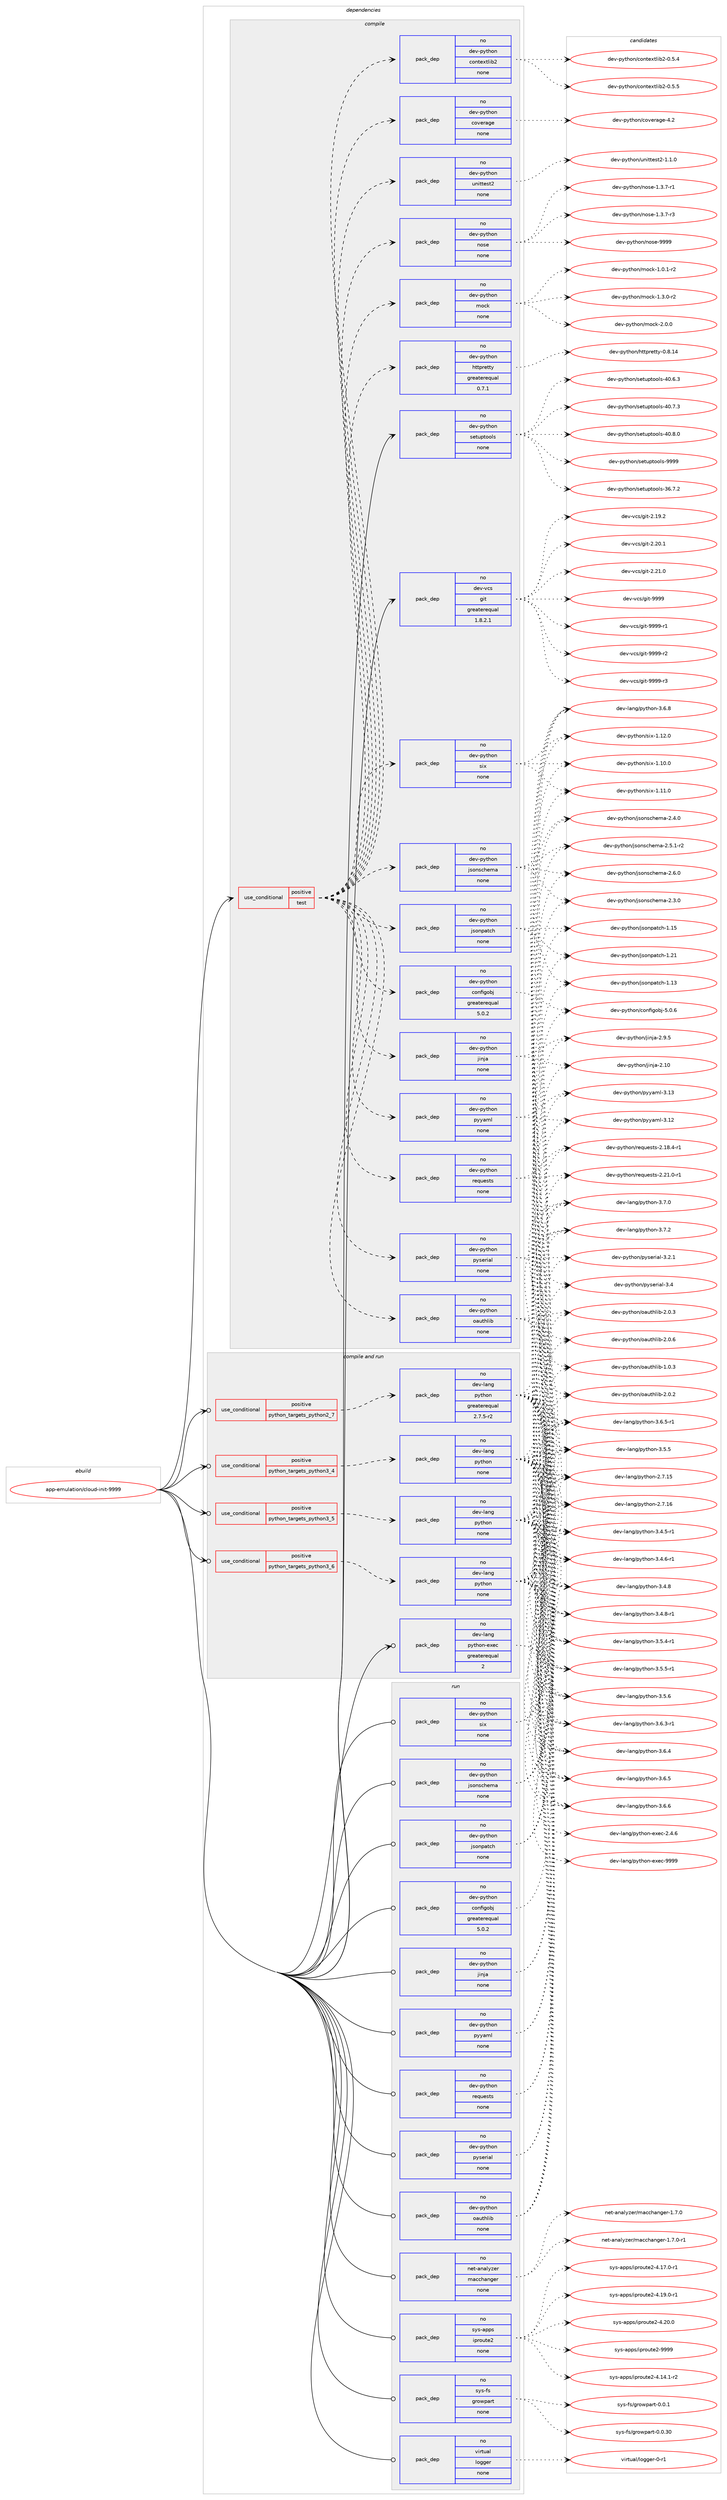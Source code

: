 digraph prolog {

# *************
# Graph options
# *************

newrank=true;
concentrate=true;
compound=true;
graph [rankdir=LR,fontname=Helvetica,fontsize=10,ranksep=1.5];#, ranksep=2.5, nodesep=0.2];
edge  [arrowhead=vee];
node  [fontname=Helvetica,fontsize=10];

# **********
# The ebuild
# **********

subgraph cluster_leftcol {
color=gray;
rank=same;
label=<<i>ebuild</i>>;
id [label="app-emulation/cloud-init-9999", color=red, width=4, href="../app-emulation/cloud-init-9999.svg"];
}

# ****************
# The dependencies
# ****************

subgraph cluster_midcol {
color=gray;
label=<<i>dependencies</i>>;
subgraph cluster_compile {
fillcolor="#eeeeee";
style=filled;
label=<<i>compile</i>>;
subgraph cond349435 {
dependency1283364 [label=<<TABLE BORDER="0" CELLBORDER="1" CELLSPACING="0" CELLPADDING="4"><TR><TD ROWSPAN="3" CELLPADDING="10">use_conditional</TD></TR><TR><TD>positive</TD></TR><TR><TD>test</TD></TR></TABLE>>, shape=none, color=red];
subgraph pack913966 {
dependency1283365 [label=<<TABLE BORDER="0" CELLBORDER="1" CELLSPACING="0" CELLPADDING="4" WIDTH="220"><TR><TD ROWSPAN="6" CELLPADDING="30">pack_dep</TD></TR><TR><TD WIDTH="110">no</TD></TR><TR><TD>dev-python</TD></TR><TR><TD>jinja</TD></TR><TR><TD>none</TD></TR><TR><TD></TD></TR></TABLE>>, shape=none, color=blue];
}
dependency1283364:e -> dependency1283365:w [weight=20,style="dashed",arrowhead="vee"];
subgraph pack913967 {
dependency1283366 [label=<<TABLE BORDER="0" CELLBORDER="1" CELLSPACING="0" CELLPADDING="4" WIDTH="220"><TR><TD ROWSPAN="6" CELLPADDING="30">pack_dep</TD></TR><TR><TD WIDTH="110">no</TD></TR><TR><TD>dev-python</TD></TR><TR><TD>oauthlib</TD></TR><TR><TD>none</TD></TR><TR><TD></TD></TR></TABLE>>, shape=none, color=blue];
}
dependency1283364:e -> dependency1283366:w [weight=20,style="dashed",arrowhead="vee"];
subgraph pack913968 {
dependency1283367 [label=<<TABLE BORDER="0" CELLBORDER="1" CELLSPACING="0" CELLPADDING="4" WIDTH="220"><TR><TD ROWSPAN="6" CELLPADDING="30">pack_dep</TD></TR><TR><TD WIDTH="110">no</TD></TR><TR><TD>dev-python</TD></TR><TR><TD>pyserial</TD></TR><TR><TD>none</TD></TR><TR><TD></TD></TR></TABLE>>, shape=none, color=blue];
}
dependency1283364:e -> dependency1283367:w [weight=20,style="dashed",arrowhead="vee"];
subgraph pack913969 {
dependency1283368 [label=<<TABLE BORDER="0" CELLBORDER="1" CELLSPACING="0" CELLPADDING="4" WIDTH="220"><TR><TD ROWSPAN="6" CELLPADDING="30">pack_dep</TD></TR><TR><TD WIDTH="110">no</TD></TR><TR><TD>dev-python</TD></TR><TR><TD>configobj</TD></TR><TR><TD>greaterequal</TD></TR><TR><TD>5.0.2</TD></TR></TABLE>>, shape=none, color=blue];
}
dependency1283364:e -> dependency1283368:w [weight=20,style="dashed",arrowhead="vee"];
subgraph pack913970 {
dependency1283369 [label=<<TABLE BORDER="0" CELLBORDER="1" CELLSPACING="0" CELLPADDING="4" WIDTH="220"><TR><TD ROWSPAN="6" CELLPADDING="30">pack_dep</TD></TR><TR><TD WIDTH="110">no</TD></TR><TR><TD>dev-python</TD></TR><TR><TD>pyyaml</TD></TR><TR><TD>none</TD></TR><TR><TD></TD></TR></TABLE>>, shape=none, color=blue];
}
dependency1283364:e -> dependency1283369:w [weight=20,style="dashed",arrowhead="vee"];
subgraph pack913971 {
dependency1283370 [label=<<TABLE BORDER="0" CELLBORDER="1" CELLSPACING="0" CELLPADDING="4" WIDTH="220"><TR><TD ROWSPAN="6" CELLPADDING="30">pack_dep</TD></TR><TR><TD WIDTH="110">no</TD></TR><TR><TD>dev-python</TD></TR><TR><TD>requests</TD></TR><TR><TD>none</TD></TR><TR><TD></TD></TR></TABLE>>, shape=none, color=blue];
}
dependency1283364:e -> dependency1283370:w [weight=20,style="dashed",arrowhead="vee"];
subgraph pack913972 {
dependency1283371 [label=<<TABLE BORDER="0" CELLBORDER="1" CELLSPACING="0" CELLPADDING="4" WIDTH="220"><TR><TD ROWSPAN="6" CELLPADDING="30">pack_dep</TD></TR><TR><TD WIDTH="110">no</TD></TR><TR><TD>dev-python</TD></TR><TR><TD>jsonpatch</TD></TR><TR><TD>none</TD></TR><TR><TD></TD></TR></TABLE>>, shape=none, color=blue];
}
dependency1283364:e -> dependency1283371:w [weight=20,style="dashed",arrowhead="vee"];
subgraph pack913973 {
dependency1283372 [label=<<TABLE BORDER="0" CELLBORDER="1" CELLSPACING="0" CELLPADDING="4" WIDTH="220"><TR><TD ROWSPAN="6" CELLPADDING="30">pack_dep</TD></TR><TR><TD WIDTH="110">no</TD></TR><TR><TD>dev-python</TD></TR><TR><TD>jsonschema</TD></TR><TR><TD>none</TD></TR><TR><TD></TD></TR></TABLE>>, shape=none, color=blue];
}
dependency1283364:e -> dependency1283372:w [weight=20,style="dashed",arrowhead="vee"];
subgraph pack913974 {
dependency1283373 [label=<<TABLE BORDER="0" CELLBORDER="1" CELLSPACING="0" CELLPADDING="4" WIDTH="220"><TR><TD ROWSPAN="6" CELLPADDING="30">pack_dep</TD></TR><TR><TD WIDTH="110">no</TD></TR><TR><TD>dev-python</TD></TR><TR><TD>six</TD></TR><TR><TD>none</TD></TR><TR><TD></TD></TR></TABLE>>, shape=none, color=blue];
}
dependency1283364:e -> dependency1283373:w [weight=20,style="dashed",arrowhead="vee"];
subgraph pack913975 {
dependency1283374 [label=<<TABLE BORDER="0" CELLBORDER="1" CELLSPACING="0" CELLPADDING="4" WIDTH="220"><TR><TD ROWSPAN="6" CELLPADDING="30">pack_dep</TD></TR><TR><TD WIDTH="110">no</TD></TR><TR><TD>dev-python</TD></TR><TR><TD>httpretty</TD></TR><TR><TD>greaterequal</TD></TR><TR><TD>0.7.1</TD></TR></TABLE>>, shape=none, color=blue];
}
dependency1283364:e -> dependency1283374:w [weight=20,style="dashed",arrowhead="vee"];
subgraph pack913976 {
dependency1283375 [label=<<TABLE BORDER="0" CELLBORDER="1" CELLSPACING="0" CELLPADDING="4" WIDTH="220"><TR><TD ROWSPAN="6" CELLPADDING="30">pack_dep</TD></TR><TR><TD WIDTH="110">no</TD></TR><TR><TD>dev-python</TD></TR><TR><TD>mock</TD></TR><TR><TD>none</TD></TR><TR><TD></TD></TR></TABLE>>, shape=none, color=blue];
}
dependency1283364:e -> dependency1283375:w [weight=20,style="dashed",arrowhead="vee"];
subgraph pack913977 {
dependency1283376 [label=<<TABLE BORDER="0" CELLBORDER="1" CELLSPACING="0" CELLPADDING="4" WIDTH="220"><TR><TD ROWSPAN="6" CELLPADDING="30">pack_dep</TD></TR><TR><TD WIDTH="110">no</TD></TR><TR><TD>dev-python</TD></TR><TR><TD>nose</TD></TR><TR><TD>none</TD></TR><TR><TD></TD></TR></TABLE>>, shape=none, color=blue];
}
dependency1283364:e -> dependency1283376:w [weight=20,style="dashed",arrowhead="vee"];
subgraph pack913978 {
dependency1283377 [label=<<TABLE BORDER="0" CELLBORDER="1" CELLSPACING="0" CELLPADDING="4" WIDTH="220"><TR><TD ROWSPAN="6" CELLPADDING="30">pack_dep</TD></TR><TR><TD WIDTH="110">no</TD></TR><TR><TD>dev-python</TD></TR><TR><TD>unittest2</TD></TR><TR><TD>none</TD></TR><TR><TD></TD></TR></TABLE>>, shape=none, color=blue];
}
dependency1283364:e -> dependency1283377:w [weight=20,style="dashed",arrowhead="vee"];
subgraph pack913979 {
dependency1283378 [label=<<TABLE BORDER="0" CELLBORDER="1" CELLSPACING="0" CELLPADDING="4" WIDTH="220"><TR><TD ROWSPAN="6" CELLPADDING="30">pack_dep</TD></TR><TR><TD WIDTH="110">no</TD></TR><TR><TD>dev-python</TD></TR><TR><TD>coverage</TD></TR><TR><TD>none</TD></TR><TR><TD></TD></TR></TABLE>>, shape=none, color=blue];
}
dependency1283364:e -> dependency1283378:w [weight=20,style="dashed",arrowhead="vee"];
subgraph pack913980 {
dependency1283379 [label=<<TABLE BORDER="0" CELLBORDER="1" CELLSPACING="0" CELLPADDING="4" WIDTH="220"><TR><TD ROWSPAN="6" CELLPADDING="30">pack_dep</TD></TR><TR><TD WIDTH="110">no</TD></TR><TR><TD>dev-python</TD></TR><TR><TD>contextlib2</TD></TR><TR><TD>none</TD></TR><TR><TD></TD></TR></TABLE>>, shape=none, color=blue];
}
dependency1283364:e -> dependency1283379:w [weight=20,style="dashed",arrowhead="vee"];
}
id:e -> dependency1283364:w [weight=20,style="solid",arrowhead="vee"];
subgraph pack913981 {
dependency1283380 [label=<<TABLE BORDER="0" CELLBORDER="1" CELLSPACING="0" CELLPADDING="4" WIDTH="220"><TR><TD ROWSPAN="6" CELLPADDING="30">pack_dep</TD></TR><TR><TD WIDTH="110">no</TD></TR><TR><TD>dev-python</TD></TR><TR><TD>setuptools</TD></TR><TR><TD>none</TD></TR><TR><TD></TD></TR></TABLE>>, shape=none, color=blue];
}
id:e -> dependency1283380:w [weight=20,style="solid",arrowhead="vee"];
subgraph pack913982 {
dependency1283381 [label=<<TABLE BORDER="0" CELLBORDER="1" CELLSPACING="0" CELLPADDING="4" WIDTH="220"><TR><TD ROWSPAN="6" CELLPADDING="30">pack_dep</TD></TR><TR><TD WIDTH="110">no</TD></TR><TR><TD>dev-vcs</TD></TR><TR><TD>git</TD></TR><TR><TD>greaterequal</TD></TR><TR><TD>1.8.2.1</TD></TR></TABLE>>, shape=none, color=blue];
}
id:e -> dependency1283381:w [weight=20,style="solid",arrowhead="vee"];
}
subgraph cluster_compileandrun {
fillcolor="#eeeeee";
style=filled;
label=<<i>compile and run</i>>;
subgraph cond349436 {
dependency1283382 [label=<<TABLE BORDER="0" CELLBORDER="1" CELLSPACING="0" CELLPADDING="4"><TR><TD ROWSPAN="3" CELLPADDING="10">use_conditional</TD></TR><TR><TD>positive</TD></TR><TR><TD>python_targets_python2_7</TD></TR></TABLE>>, shape=none, color=red];
subgraph pack913983 {
dependency1283383 [label=<<TABLE BORDER="0" CELLBORDER="1" CELLSPACING="0" CELLPADDING="4" WIDTH="220"><TR><TD ROWSPAN="6" CELLPADDING="30">pack_dep</TD></TR><TR><TD WIDTH="110">no</TD></TR><TR><TD>dev-lang</TD></TR><TR><TD>python</TD></TR><TR><TD>greaterequal</TD></TR><TR><TD>2.7.5-r2</TD></TR></TABLE>>, shape=none, color=blue];
}
dependency1283382:e -> dependency1283383:w [weight=20,style="dashed",arrowhead="vee"];
}
id:e -> dependency1283382:w [weight=20,style="solid",arrowhead="odotvee"];
subgraph cond349437 {
dependency1283384 [label=<<TABLE BORDER="0" CELLBORDER="1" CELLSPACING="0" CELLPADDING="4"><TR><TD ROWSPAN="3" CELLPADDING="10">use_conditional</TD></TR><TR><TD>positive</TD></TR><TR><TD>python_targets_python3_4</TD></TR></TABLE>>, shape=none, color=red];
subgraph pack913984 {
dependency1283385 [label=<<TABLE BORDER="0" CELLBORDER="1" CELLSPACING="0" CELLPADDING="4" WIDTH="220"><TR><TD ROWSPAN="6" CELLPADDING="30">pack_dep</TD></TR><TR><TD WIDTH="110">no</TD></TR><TR><TD>dev-lang</TD></TR><TR><TD>python</TD></TR><TR><TD>none</TD></TR><TR><TD></TD></TR></TABLE>>, shape=none, color=blue];
}
dependency1283384:e -> dependency1283385:w [weight=20,style="dashed",arrowhead="vee"];
}
id:e -> dependency1283384:w [weight=20,style="solid",arrowhead="odotvee"];
subgraph cond349438 {
dependency1283386 [label=<<TABLE BORDER="0" CELLBORDER="1" CELLSPACING="0" CELLPADDING="4"><TR><TD ROWSPAN="3" CELLPADDING="10">use_conditional</TD></TR><TR><TD>positive</TD></TR><TR><TD>python_targets_python3_5</TD></TR></TABLE>>, shape=none, color=red];
subgraph pack913985 {
dependency1283387 [label=<<TABLE BORDER="0" CELLBORDER="1" CELLSPACING="0" CELLPADDING="4" WIDTH="220"><TR><TD ROWSPAN="6" CELLPADDING="30">pack_dep</TD></TR><TR><TD WIDTH="110">no</TD></TR><TR><TD>dev-lang</TD></TR><TR><TD>python</TD></TR><TR><TD>none</TD></TR><TR><TD></TD></TR></TABLE>>, shape=none, color=blue];
}
dependency1283386:e -> dependency1283387:w [weight=20,style="dashed",arrowhead="vee"];
}
id:e -> dependency1283386:w [weight=20,style="solid",arrowhead="odotvee"];
subgraph cond349439 {
dependency1283388 [label=<<TABLE BORDER="0" CELLBORDER="1" CELLSPACING="0" CELLPADDING="4"><TR><TD ROWSPAN="3" CELLPADDING="10">use_conditional</TD></TR><TR><TD>positive</TD></TR><TR><TD>python_targets_python3_6</TD></TR></TABLE>>, shape=none, color=red];
subgraph pack913986 {
dependency1283389 [label=<<TABLE BORDER="0" CELLBORDER="1" CELLSPACING="0" CELLPADDING="4" WIDTH="220"><TR><TD ROWSPAN="6" CELLPADDING="30">pack_dep</TD></TR><TR><TD WIDTH="110">no</TD></TR><TR><TD>dev-lang</TD></TR><TR><TD>python</TD></TR><TR><TD>none</TD></TR><TR><TD></TD></TR></TABLE>>, shape=none, color=blue];
}
dependency1283388:e -> dependency1283389:w [weight=20,style="dashed",arrowhead="vee"];
}
id:e -> dependency1283388:w [weight=20,style="solid",arrowhead="odotvee"];
subgraph pack913987 {
dependency1283390 [label=<<TABLE BORDER="0" CELLBORDER="1" CELLSPACING="0" CELLPADDING="4" WIDTH="220"><TR><TD ROWSPAN="6" CELLPADDING="30">pack_dep</TD></TR><TR><TD WIDTH="110">no</TD></TR><TR><TD>dev-lang</TD></TR><TR><TD>python-exec</TD></TR><TR><TD>greaterequal</TD></TR><TR><TD>2</TD></TR></TABLE>>, shape=none, color=blue];
}
id:e -> dependency1283390:w [weight=20,style="solid",arrowhead="odotvee"];
}
subgraph cluster_run {
fillcolor="#eeeeee";
style=filled;
label=<<i>run</i>>;
subgraph pack913988 {
dependency1283391 [label=<<TABLE BORDER="0" CELLBORDER="1" CELLSPACING="0" CELLPADDING="4" WIDTH="220"><TR><TD ROWSPAN="6" CELLPADDING="30">pack_dep</TD></TR><TR><TD WIDTH="110">no</TD></TR><TR><TD>dev-python</TD></TR><TR><TD>configobj</TD></TR><TR><TD>greaterequal</TD></TR><TR><TD>5.0.2</TD></TR></TABLE>>, shape=none, color=blue];
}
id:e -> dependency1283391:w [weight=20,style="solid",arrowhead="odot"];
subgraph pack913989 {
dependency1283392 [label=<<TABLE BORDER="0" CELLBORDER="1" CELLSPACING="0" CELLPADDING="4" WIDTH="220"><TR><TD ROWSPAN="6" CELLPADDING="30">pack_dep</TD></TR><TR><TD WIDTH="110">no</TD></TR><TR><TD>dev-python</TD></TR><TR><TD>jinja</TD></TR><TR><TD>none</TD></TR><TR><TD></TD></TR></TABLE>>, shape=none, color=blue];
}
id:e -> dependency1283392:w [weight=20,style="solid",arrowhead="odot"];
subgraph pack913990 {
dependency1283393 [label=<<TABLE BORDER="0" CELLBORDER="1" CELLSPACING="0" CELLPADDING="4" WIDTH="220"><TR><TD ROWSPAN="6" CELLPADDING="30">pack_dep</TD></TR><TR><TD WIDTH="110">no</TD></TR><TR><TD>dev-python</TD></TR><TR><TD>jsonpatch</TD></TR><TR><TD>none</TD></TR><TR><TD></TD></TR></TABLE>>, shape=none, color=blue];
}
id:e -> dependency1283393:w [weight=20,style="solid",arrowhead="odot"];
subgraph pack913991 {
dependency1283394 [label=<<TABLE BORDER="0" CELLBORDER="1" CELLSPACING="0" CELLPADDING="4" WIDTH="220"><TR><TD ROWSPAN="6" CELLPADDING="30">pack_dep</TD></TR><TR><TD WIDTH="110">no</TD></TR><TR><TD>dev-python</TD></TR><TR><TD>jsonschema</TD></TR><TR><TD>none</TD></TR><TR><TD></TD></TR></TABLE>>, shape=none, color=blue];
}
id:e -> dependency1283394:w [weight=20,style="solid",arrowhead="odot"];
subgraph pack913992 {
dependency1283395 [label=<<TABLE BORDER="0" CELLBORDER="1" CELLSPACING="0" CELLPADDING="4" WIDTH="220"><TR><TD ROWSPAN="6" CELLPADDING="30">pack_dep</TD></TR><TR><TD WIDTH="110">no</TD></TR><TR><TD>dev-python</TD></TR><TR><TD>oauthlib</TD></TR><TR><TD>none</TD></TR><TR><TD></TD></TR></TABLE>>, shape=none, color=blue];
}
id:e -> dependency1283395:w [weight=20,style="solid",arrowhead="odot"];
subgraph pack913993 {
dependency1283396 [label=<<TABLE BORDER="0" CELLBORDER="1" CELLSPACING="0" CELLPADDING="4" WIDTH="220"><TR><TD ROWSPAN="6" CELLPADDING="30">pack_dep</TD></TR><TR><TD WIDTH="110">no</TD></TR><TR><TD>dev-python</TD></TR><TR><TD>pyserial</TD></TR><TR><TD>none</TD></TR><TR><TD></TD></TR></TABLE>>, shape=none, color=blue];
}
id:e -> dependency1283396:w [weight=20,style="solid",arrowhead="odot"];
subgraph pack913994 {
dependency1283397 [label=<<TABLE BORDER="0" CELLBORDER="1" CELLSPACING="0" CELLPADDING="4" WIDTH="220"><TR><TD ROWSPAN="6" CELLPADDING="30">pack_dep</TD></TR><TR><TD WIDTH="110">no</TD></TR><TR><TD>dev-python</TD></TR><TR><TD>pyyaml</TD></TR><TR><TD>none</TD></TR><TR><TD></TD></TR></TABLE>>, shape=none, color=blue];
}
id:e -> dependency1283397:w [weight=20,style="solid",arrowhead="odot"];
subgraph pack913995 {
dependency1283398 [label=<<TABLE BORDER="0" CELLBORDER="1" CELLSPACING="0" CELLPADDING="4" WIDTH="220"><TR><TD ROWSPAN="6" CELLPADDING="30">pack_dep</TD></TR><TR><TD WIDTH="110">no</TD></TR><TR><TD>dev-python</TD></TR><TR><TD>requests</TD></TR><TR><TD>none</TD></TR><TR><TD></TD></TR></TABLE>>, shape=none, color=blue];
}
id:e -> dependency1283398:w [weight=20,style="solid",arrowhead="odot"];
subgraph pack913996 {
dependency1283399 [label=<<TABLE BORDER="0" CELLBORDER="1" CELLSPACING="0" CELLPADDING="4" WIDTH="220"><TR><TD ROWSPAN="6" CELLPADDING="30">pack_dep</TD></TR><TR><TD WIDTH="110">no</TD></TR><TR><TD>dev-python</TD></TR><TR><TD>six</TD></TR><TR><TD>none</TD></TR><TR><TD></TD></TR></TABLE>>, shape=none, color=blue];
}
id:e -> dependency1283399:w [weight=20,style="solid",arrowhead="odot"];
subgraph pack913997 {
dependency1283400 [label=<<TABLE BORDER="0" CELLBORDER="1" CELLSPACING="0" CELLPADDING="4" WIDTH="220"><TR><TD ROWSPAN="6" CELLPADDING="30">pack_dep</TD></TR><TR><TD WIDTH="110">no</TD></TR><TR><TD>net-analyzer</TD></TR><TR><TD>macchanger</TD></TR><TR><TD>none</TD></TR><TR><TD></TD></TR></TABLE>>, shape=none, color=blue];
}
id:e -> dependency1283400:w [weight=20,style="solid",arrowhead="odot"];
subgraph pack913998 {
dependency1283401 [label=<<TABLE BORDER="0" CELLBORDER="1" CELLSPACING="0" CELLPADDING="4" WIDTH="220"><TR><TD ROWSPAN="6" CELLPADDING="30">pack_dep</TD></TR><TR><TD WIDTH="110">no</TD></TR><TR><TD>sys-apps</TD></TR><TR><TD>iproute2</TD></TR><TR><TD>none</TD></TR><TR><TD></TD></TR></TABLE>>, shape=none, color=blue];
}
id:e -> dependency1283401:w [weight=20,style="solid",arrowhead="odot"];
subgraph pack913999 {
dependency1283402 [label=<<TABLE BORDER="0" CELLBORDER="1" CELLSPACING="0" CELLPADDING="4" WIDTH="220"><TR><TD ROWSPAN="6" CELLPADDING="30">pack_dep</TD></TR><TR><TD WIDTH="110">no</TD></TR><TR><TD>sys-fs</TD></TR><TR><TD>growpart</TD></TR><TR><TD>none</TD></TR><TR><TD></TD></TR></TABLE>>, shape=none, color=blue];
}
id:e -> dependency1283402:w [weight=20,style="solid",arrowhead="odot"];
subgraph pack914000 {
dependency1283403 [label=<<TABLE BORDER="0" CELLBORDER="1" CELLSPACING="0" CELLPADDING="4" WIDTH="220"><TR><TD ROWSPAN="6" CELLPADDING="30">pack_dep</TD></TR><TR><TD WIDTH="110">no</TD></TR><TR><TD>virtual</TD></TR><TR><TD>logger</TD></TR><TR><TD>none</TD></TR><TR><TD></TD></TR></TABLE>>, shape=none, color=blue];
}
id:e -> dependency1283403:w [weight=20,style="solid",arrowhead="odot"];
}
}

# **************
# The candidates
# **************

subgraph cluster_choices {
rank=same;
color=gray;
label=<<i>candidates</i>>;

subgraph choice913966 {
color=black;
nodesep=1;
choice1001011184511212111610411111047106105110106974550464948 [label="dev-python/jinja-2.10", color=red, width=4,href="../dev-python/jinja-2.10.svg"];
choice100101118451121211161041111104710610511010697455046574653 [label="dev-python/jinja-2.9.5", color=red, width=4,href="../dev-python/jinja-2.9.5.svg"];
dependency1283365:e -> choice1001011184511212111610411111047106105110106974550464948:w [style=dotted,weight="100"];
dependency1283365:e -> choice100101118451121211161041111104710610511010697455046574653:w [style=dotted,weight="100"];
}
subgraph choice913967 {
color=black;
nodesep=1;
choice10010111845112121116104111110471119711711610410810598454946484651 [label="dev-python/oauthlib-1.0.3", color=red, width=4,href="../dev-python/oauthlib-1.0.3.svg"];
choice10010111845112121116104111110471119711711610410810598455046484650 [label="dev-python/oauthlib-2.0.2", color=red, width=4,href="../dev-python/oauthlib-2.0.2.svg"];
choice10010111845112121116104111110471119711711610410810598455046484651 [label="dev-python/oauthlib-2.0.3", color=red, width=4,href="../dev-python/oauthlib-2.0.3.svg"];
choice10010111845112121116104111110471119711711610410810598455046484654 [label="dev-python/oauthlib-2.0.6", color=red, width=4,href="../dev-python/oauthlib-2.0.6.svg"];
dependency1283366:e -> choice10010111845112121116104111110471119711711610410810598454946484651:w [style=dotted,weight="100"];
dependency1283366:e -> choice10010111845112121116104111110471119711711610410810598455046484650:w [style=dotted,weight="100"];
dependency1283366:e -> choice10010111845112121116104111110471119711711610410810598455046484651:w [style=dotted,weight="100"];
dependency1283366:e -> choice10010111845112121116104111110471119711711610410810598455046484654:w [style=dotted,weight="100"];
}
subgraph choice913968 {
color=black;
nodesep=1;
choice100101118451121211161041111104711212111510111410597108455146504649 [label="dev-python/pyserial-3.2.1", color=red, width=4,href="../dev-python/pyserial-3.2.1.svg"];
choice10010111845112121116104111110471121211151011141059710845514652 [label="dev-python/pyserial-3.4", color=red, width=4,href="../dev-python/pyserial-3.4.svg"];
dependency1283367:e -> choice100101118451121211161041111104711212111510111410597108455146504649:w [style=dotted,weight="100"];
dependency1283367:e -> choice10010111845112121116104111110471121211151011141059710845514652:w [style=dotted,weight="100"];
}
subgraph choice913969 {
color=black;
nodesep=1;
choice10010111845112121116104111110479911111010210510311198106455346484654 [label="dev-python/configobj-5.0.6", color=red, width=4,href="../dev-python/configobj-5.0.6.svg"];
dependency1283368:e -> choice10010111845112121116104111110479911111010210510311198106455346484654:w [style=dotted,weight="100"];
}
subgraph choice913970 {
color=black;
nodesep=1;
choice1001011184511212111610411111047112121121971091084551464950 [label="dev-python/pyyaml-3.12", color=red, width=4,href="../dev-python/pyyaml-3.12.svg"];
choice1001011184511212111610411111047112121121971091084551464951 [label="dev-python/pyyaml-3.13", color=red, width=4,href="../dev-python/pyyaml-3.13.svg"];
dependency1283369:e -> choice1001011184511212111610411111047112121121971091084551464950:w [style=dotted,weight="100"];
dependency1283369:e -> choice1001011184511212111610411111047112121121971091084551464951:w [style=dotted,weight="100"];
}
subgraph choice913971 {
color=black;
nodesep=1;
choice1001011184511212111610411111047114101113117101115116115455046495646524511449 [label="dev-python/requests-2.18.4-r1", color=red, width=4,href="../dev-python/requests-2.18.4-r1.svg"];
choice1001011184511212111610411111047114101113117101115116115455046504946484511449 [label="dev-python/requests-2.21.0-r1", color=red, width=4,href="../dev-python/requests-2.21.0-r1.svg"];
dependency1283370:e -> choice1001011184511212111610411111047114101113117101115116115455046495646524511449:w [style=dotted,weight="100"];
dependency1283370:e -> choice1001011184511212111610411111047114101113117101115116115455046504946484511449:w [style=dotted,weight="100"];
}
subgraph choice913972 {
color=black;
nodesep=1;
choice100101118451121211161041111104710611511111011297116991044549464951 [label="dev-python/jsonpatch-1.13", color=red, width=4,href="../dev-python/jsonpatch-1.13.svg"];
choice100101118451121211161041111104710611511111011297116991044549464953 [label="dev-python/jsonpatch-1.15", color=red, width=4,href="../dev-python/jsonpatch-1.15.svg"];
choice100101118451121211161041111104710611511111011297116991044549465049 [label="dev-python/jsonpatch-1.21", color=red, width=4,href="../dev-python/jsonpatch-1.21.svg"];
dependency1283371:e -> choice100101118451121211161041111104710611511111011297116991044549464951:w [style=dotted,weight="100"];
dependency1283371:e -> choice100101118451121211161041111104710611511111011297116991044549464953:w [style=dotted,weight="100"];
dependency1283371:e -> choice100101118451121211161041111104710611511111011297116991044549465049:w [style=dotted,weight="100"];
}
subgraph choice913973 {
color=black;
nodesep=1;
choice10010111845112121116104111110471061151111101159910410110997455046514648 [label="dev-python/jsonschema-2.3.0", color=red, width=4,href="../dev-python/jsonschema-2.3.0.svg"];
choice10010111845112121116104111110471061151111101159910410110997455046524648 [label="dev-python/jsonschema-2.4.0", color=red, width=4,href="../dev-python/jsonschema-2.4.0.svg"];
choice100101118451121211161041111104710611511111011599104101109974550465346494511450 [label="dev-python/jsonschema-2.5.1-r2", color=red, width=4,href="../dev-python/jsonschema-2.5.1-r2.svg"];
choice10010111845112121116104111110471061151111101159910410110997455046544648 [label="dev-python/jsonschema-2.6.0", color=red, width=4,href="../dev-python/jsonschema-2.6.0.svg"];
dependency1283372:e -> choice10010111845112121116104111110471061151111101159910410110997455046514648:w [style=dotted,weight="100"];
dependency1283372:e -> choice10010111845112121116104111110471061151111101159910410110997455046524648:w [style=dotted,weight="100"];
dependency1283372:e -> choice100101118451121211161041111104710611511111011599104101109974550465346494511450:w [style=dotted,weight="100"];
dependency1283372:e -> choice10010111845112121116104111110471061151111101159910410110997455046544648:w [style=dotted,weight="100"];
}
subgraph choice913974 {
color=black;
nodesep=1;
choice100101118451121211161041111104711510512045494649484648 [label="dev-python/six-1.10.0", color=red, width=4,href="../dev-python/six-1.10.0.svg"];
choice100101118451121211161041111104711510512045494649494648 [label="dev-python/six-1.11.0", color=red, width=4,href="../dev-python/six-1.11.0.svg"];
choice100101118451121211161041111104711510512045494649504648 [label="dev-python/six-1.12.0", color=red, width=4,href="../dev-python/six-1.12.0.svg"];
dependency1283373:e -> choice100101118451121211161041111104711510512045494649484648:w [style=dotted,weight="100"];
dependency1283373:e -> choice100101118451121211161041111104711510512045494649494648:w [style=dotted,weight="100"];
dependency1283373:e -> choice100101118451121211161041111104711510512045494649504648:w [style=dotted,weight="100"];
}
subgraph choice913975 {
color=black;
nodesep=1;
choice100101118451121211161041111104710411611611211410111611612145484656464952 [label="dev-python/httpretty-0.8.14", color=red, width=4,href="../dev-python/httpretty-0.8.14.svg"];
dependency1283374:e -> choice100101118451121211161041111104710411611611211410111611612145484656464952:w [style=dotted,weight="100"];
}
subgraph choice913976 {
color=black;
nodesep=1;
choice1001011184511212111610411111047109111991074549464846494511450 [label="dev-python/mock-1.0.1-r2", color=red, width=4,href="../dev-python/mock-1.0.1-r2.svg"];
choice1001011184511212111610411111047109111991074549465146484511450 [label="dev-python/mock-1.3.0-r2", color=red, width=4,href="../dev-python/mock-1.3.0-r2.svg"];
choice100101118451121211161041111104710911199107455046484648 [label="dev-python/mock-2.0.0", color=red, width=4,href="../dev-python/mock-2.0.0.svg"];
dependency1283375:e -> choice1001011184511212111610411111047109111991074549464846494511450:w [style=dotted,weight="100"];
dependency1283375:e -> choice1001011184511212111610411111047109111991074549465146484511450:w [style=dotted,weight="100"];
dependency1283375:e -> choice100101118451121211161041111104710911199107455046484648:w [style=dotted,weight="100"];
}
subgraph choice913977 {
color=black;
nodesep=1;
choice10010111845112121116104111110471101111151014549465146554511449 [label="dev-python/nose-1.3.7-r1", color=red, width=4,href="../dev-python/nose-1.3.7-r1.svg"];
choice10010111845112121116104111110471101111151014549465146554511451 [label="dev-python/nose-1.3.7-r3", color=red, width=4,href="../dev-python/nose-1.3.7-r3.svg"];
choice10010111845112121116104111110471101111151014557575757 [label="dev-python/nose-9999", color=red, width=4,href="../dev-python/nose-9999.svg"];
dependency1283376:e -> choice10010111845112121116104111110471101111151014549465146554511449:w [style=dotted,weight="100"];
dependency1283376:e -> choice10010111845112121116104111110471101111151014549465146554511451:w [style=dotted,weight="100"];
dependency1283376:e -> choice10010111845112121116104111110471101111151014557575757:w [style=dotted,weight="100"];
}
subgraph choice913978 {
color=black;
nodesep=1;
choice100101118451121211161041111104711711010511611610111511650454946494648 [label="dev-python/unittest2-1.1.0", color=red, width=4,href="../dev-python/unittest2-1.1.0.svg"];
dependency1283377:e -> choice100101118451121211161041111104711711010511611610111511650454946494648:w [style=dotted,weight="100"];
}
subgraph choice913979 {
color=black;
nodesep=1;
choice1001011184511212111610411111047991111181011149710310145524650 [label="dev-python/coverage-4.2", color=red, width=4,href="../dev-python/coverage-4.2.svg"];
dependency1283378:e -> choice1001011184511212111610411111047991111181011149710310145524650:w [style=dotted,weight="100"];
}
subgraph choice913980 {
color=black;
nodesep=1;
choice1001011184511212111610411111047991111101161011201161081059850454846534652 [label="dev-python/contextlib2-0.5.4", color=red, width=4,href="../dev-python/contextlib2-0.5.4.svg"];
choice1001011184511212111610411111047991111101161011201161081059850454846534653 [label="dev-python/contextlib2-0.5.5", color=red, width=4,href="../dev-python/contextlib2-0.5.5.svg"];
dependency1283379:e -> choice1001011184511212111610411111047991111101161011201161081059850454846534652:w [style=dotted,weight="100"];
dependency1283379:e -> choice1001011184511212111610411111047991111101161011201161081059850454846534653:w [style=dotted,weight="100"];
}
subgraph choice913981 {
color=black;
nodesep=1;
choice100101118451121211161041111104711510111611711211611111110811545515446554650 [label="dev-python/setuptools-36.7.2", color=red, width=4,href="../dev-python/setuptools-36.7.2.svg"];
choice100101118451121211161041111104711510111611711211611111110811545524846544651 [label="dev-python/setuptools-40.6.3", color=red, width=4,href="../dev-python/setuptools-40.6.3.svg"];
choice100101118451121211161041111104711510111611711211611111110811545524846554651 [label="dev-python/setuptools-40.7.3", color=red, width=4,href="../dev-python/setuptools-40.7.3.svg"];
choice100101118451121211161041111104711510111611711211611111110811545524846564648 [label="dev-python/setuptools-40.8.0", color=red, width=4,href="../dev-python/setuptools-40.8.0.svg"];
choice10010111845112121116104111110471151011161171121161111111081154557575757 [label="dev-python/setuptools-9999", color=red, width=4,href="../dev-python/setuptools-9999.svg"];
dependency1283380:e -> choice100101118451121211161041111104711510111611711211611111110811545515446554650:w [style=dotted,weight="100"];
dependency1283380:e -> choice100101118451121211161041111104711510111611711211611111110811545524846544651:w [style=dotted,weight="100"];
dependency1283380:e -> choice100101118451121211161041111104711510111611711211611111110811545524846554651:w [style=dotted,weight="100"];
dependency1283380:e -> choice100101118451121211161041111104711510111611711211611111110811545524846564648:w [style=dotted,weight="100"];
dependency1283380:e -> choice10010111845112121116104111110471151011161171121161111111081154557575757:w [style=dotted,weight="100"];
}
subgraph choice913982 {
color=black;
nodesep=1;
choice10010111845118991154710310511645504649574650 [label="dev-vcs/git-2.19.2", color=red, width=4,href="../dev-vcs/git-2.19.2.svg"];
choice10010111845118991154710310511645504650484649 [label="dev-vcs/git-2.20.1", color=red, width=4,href="../dev-vcs/git-2.20.1.svg"];
choice10010111845118991154710310511645504650494648 [label="dev-vcs/git-2.21.0", color=red, width=4,href="../dev-vcs/git-2.21.0.svg"];
choice1001011184511899115471031051164557575757 [label="dev-vcs/git-9999", color=red, width=4,href="../dev-vcs/git-9999.svg"];
choice10010111845118991154710310511645575757574511449 [label="dev-vcs/git-9999-r1", color=red, width=4,href="../dev-vcs/git-9999-r1.svg"];
choice10010111845118991154710310511645575757574511450 [label="dev-vcs/git-9999-r2", color=red, width=4,href="../dev-vcs/git-9999-r2.svg"];
choice10010111845118991154710310511645575757574511451 [label="dev-vcs/git-9999-r3", color=red, width=4,href="../dev-vcs/git-9999-r3.svg"];
dependency1283381:e -> choice10010111845118991154710310511645504649574650:w [style=dotted,weight="100"];
dependency1283381:e -> choice10010111845118991154710310511645504650484649:w [style=dotted,weight="100"];
dependency1283381:e -> choice10010111845118991154710310511645504650494648:w [style=dotted,weight="100"];
dependency1283381:e -> choice1001011184511899115471031051164557575757:w [style=dotted,weight="100"];
dependency1283381:e -> choice10010111845118991154710310511645575757574511449:w [style=dotted,weight="100"];
dependency1283381:e -> choice10010111845118991154710310511645575757574511450:w [style=dotted,weight="100"];
dependency1283381:e -> choice10010111845118991154710310511645575757574511451:w [style=dotted,weight="100"];
}
subgraph choice913983 {
color=black;
nodesep=1;
choice10010111845108971101034711212111610411111045504655464953 [label="dev-lang/python-2.7.15", color=red, width=4,href="../dev-lang/python-2.7.15.svg"];
choice10010111845108971101034711212111610411111045504655464954 [label="dev-lang/python-2.7.16", color=red, width=4,href="../dev-lang/python-2.7.16.svg"];
choice1001011184510897110103471121211161041111104551465246534511449 [label="dev-lang/python-3.4.5-r1", color=red, width=4,href="../dev-lang/python-3.4.5-r1.svg"];
choice1001011184510897110103471121211161041111104551465246544511449 [label="dev-lang/python-3.4.6-r1", color=red, width=4,href="../dev-lang/python-3.4.6-r1.svg"];
choice100101118451089711010347112121116104111110455146524656 [label="dev-lang/python-3.4.8", color=red, width=4,href="../dev-lang/python-3.4.8.svg"];
choice1001011184510897110103471121211161041111104551465246564511449 [label="dev-lang/python-3.4.8-r1", color=red, width=4,href="../dev-lang/python-3.4.8-r1.svg"];
choice1001011184510897110103471121211161041111104551465346524511449 [label="dev-lang/python-3.5.4-r1", color=red, width=4,href="../dev-lang/python-3.5.4-r1.svg"];
choice100101118451089711010347112121116104111110455146534653 [label="dev-lang/python-3.5.5", color=red, width=4,href="../dev-lang/python-3.5.5.svg"];
choice1001011184510897110103471121211161041111104551465346534511449 [label="dev-lang/python-3.5.5-r1", color=red, width=4,href="../dev-lang/python-3.5.5-r1.svg"];
choice100101118451089711010347112121116104111110455146534654 [label="dev-lang/python-3.5.6", color=red, width=4,href="../dev-lang/python-3.5.6.svg"];
choice1001011184510897110103471121211161041111104551465446514511449 [label="dev-lang/python-3.6.3-r1", color=red, width=4,href="../dev-lang/python-3.6.3-r1.svg"];
choice100101118451089711010347112121116104111110455146544652 [label="dev-lang/python-3.6.4", color=red, width=4,href="../dev-lang/python-3.6.4.svg"];
choice100101118451089711010347112121116104111110455146544653 [label="dev-lang/python-3.6.5", color=red, width=4,href="../dev-lang/python-3.6.5.svg"];
choice1001011184510897110103471121211161041111104551465446534511449 [label="dev-lang/python-3.6.5-r1", color=red, width=4,href="../dev-lang/python-3.6.5-r1.svg"];
choice100101118451089711010347112121116104111110455146544654 [label="dev-lang/python-3.6.6", color=red, width=4,href="../dev-lang/python-3.6.6.svg"];
choice100101118451089711010347112121116104111110455146544656 [label="dev-lang/python-3.6.8", color=red, width=4,href="../dev-lang/python-3.6.8.svg"];
choice100101118451089711010347112121116104111110455146554648 [label="dev-lang/python-3.7.0", color=red, width=4,href="../dev-lang/python-3.7.0.svg"];
choice100101118451089711010347112121116104111110455146554650 [label="dev-lang/python-3.7.2", color=red, width=4,href="../dev-lang/python-3.7.2.svg"];
dependency1283383:e -> choice10010111845108971101034711212111610411111045504655464953:w [style=dotted,weight="100"];
dependency1283383:e -> choice10010111845108971101034711212111610411111045504655464954:w [style=dotted,weight="100"];
dependency1283383:e -> choice1001011184510897110103471121211161041111104551465246534511449:w [style=dotted,weight="100"];
dependency1283383:e -> choice1001011184510897110103471121211161041111104551465246544511449:w [style=dotted,weight="100"];
dependency1283383:e -> choice100101118451089711010347112121116104111110455146524656:w [style=dotted,weight="100"];
dependency1283383:e -> choice1001011184510897110103471121211161041111104551465246564511449:w [style=dotted,weight="100"];
dependency1283383:e -> choice1001011184510897110103471121211161041111104551465346524511449:w [style=dotted,weight="100"];
dependency1283383:e -> choice100101118451089711010347112121116104111110455146534653:w [style=dotted,weight="100"];
dependency1283383:e -> choice1001011184510897110103471121211161041111104551465346534511449:w [style=dotted,weight="100"];
dependency1283383:e -> choice100101118451089711010347112121116104111110455146534654:w [style=dotted,weight="100"];
dependency1283383:e -> choice1001011184510897110103471121211161041111104551465446514511449:w [style=dotted,weight="100"];
dependency1283383:e -> choice100101118451089711010347112121116104111110455146544652:w [style=dotted,weight="100"];
dependency1283383:e -> choice100101118451089711010347112121116104111110455146544653:w [style=dotted,weight="100"];
dependency1283383:e -> choice1001011184510897110103471121211161041111104551465446534511449:w [style=dotted,weight="100"];
dependency1283383:e -> choice100101118451089711010347112121116104111110455146544654:w [style=dotted,weight="100"];
dependency1283383:e -> choice100101118451089711010347112121116104111110455146544656:w [style=dotted,weight="100"];
dependency1283383:e -> choice100101118451089711010347112121116104111110455146554648:w [style=dotted,weight="100"];
dependency1283383:e -> choice100101118451089711010347112121116104111110455146554650:w [style=dotted,weight="100"];
}
subgraph choice913984 {
color=black;
nodesep=1;
choice10010111845108971101034711212111610411111045504655464953 [label="dev-lang/python-2.7.15", color=red, width=4,href="../dev-lang/python-2.7.15.svg"];
choice10010111845108971101034711212111610411111045504655464954 [label="dev-lang/python-2.7.16", color=red, width=4,href="../dev-lang/python-2.7.16.svg"];
choice1001011184510897110103471121211161041111104551465246534511449 [label="dev-lang/python-3.4.5-r1", color=red, width=4,href="../dev-lang/python-3.4.5-r1.svg"];
choice1001011184510897110103471121211161041111104551465246544511449 [label="dev-lang/python-3.4.6-r1", color=red, width=4,href="../dev-lang/python-3.4.6-r1.svg"];
choice100101118451089711010347112121116104111110455146524656 [label="dev-lang/python-3.4.8", color=red, width=4,href="../dev-lang/python-3.4.8.svg"];
choice1001011184510897110103471121211161041111104551465246564511449 [label="dev-lang/python-3.4.8-r1", color=red, width=4,href="../dev-lang/python-3.4.8-r1.svg"];
choice1001011184510897110103471121211161041111104551465346524511449 [label="dev-lang/python-3.5.4-r1", color=red, width=4,href="../dev-lang/python-3.5.4-r1.svg"];
choice100101118451089711010347112121116104111110455146534653 [label="dev-lang/python-3.5.5", color=red, width=4,href="../dev-lang/python-3.5.5.svg"];
choice1001011184510897110103471121211161041111104551465346534511449 [label="dev-lang/python-3.5.5-r1", color=red, width=4,href="../dev-lang/python-3.5.5-r1.svg"];
choice100101118451089711010347112121116104111110455146534654 [label="dev-lang/python-3.5.6", color=red, width=4,href="../dev-lang/python-3.5.6.svg"];
choice1001011184510897110103471121211161041111104551465446514511449 [label="dev-lang/python-3.6.3-r1", color=red, width=4,href="../dev-lang/python-3.6.3-r1.svg"];
choice100101118451089711010347112121116104111110455146544652 [label="dev-lang/python-3.6.4", color=red, width=4,href="../dev-lang/python-3.6.4.svg"];
choice100101118451089711010347112121116104111110455146544653 [label="dev-lang/python-3.6.5", color=red, width=4,href="../dev-lang/python-3.6.5.svg"];
choice1001011184510897110103471121211161041111104551465446534511449 [label="dev-lang/python-3.6.5-r1", color=red, width=4,href="../dev-lang/python-3.6.5-r1.svg"];
choice100101118451089711010347112121116104111110455146544654 [label="dev-lang/python-3.6.6", color=red, width=4,href="../dev-lang/python-3.6.6.svg"];
choice100101118451089711010347112121116104111110455146544656 [label="dev-lang/python-3.6.8", color=red, width=4,href="../dev-lang/python-3.6.8.svg"];
choice100101118451089711010347112121116104111110455146554648 [label="dev-lang/python-3.7.0", color=red, width=4,href="../dev-lang/python-3.7.0.svg"];
choice100101118451089711010347112121116104111110455146554650 [label="dev-lang/python-3.7.2", color=red, width=4,href="../dev-lang/python-3.7.2.svg"];
dependency1283385:e -> choice10010111845108971101034711212111610411111045504655464953:w [style=dotted,weight="100"];
dependency1283385:e -> choice10010111845108971101034711212111610411111045504655464954:w [style=dotted,weight="100"];
dependency1283385:e -> choice1001011184510897110103471121211161041111104551465246534511449:w [style=dotted,weight="100"];
dependency1283385:e -> choice1001011184510897110103471121211161041111104551465246544511449:w [style=dotted,weight="100"];
dependency1283385:e -> choice100101118451089711010347112121116104111110455146524656:w [style=dotted,weight="100"];
dependency1283385:e -> choice1001011184510897110103471121211161041111104551465246564511449:w [style=dotted,weight="100"];
dependency1283385:e -> choice1001011184510897110103471121211161041111104551465346524511449:w [style=dotted,weight="100"];
dependency1283385:e -> choice100101118451089711010347112121116104111110455146534653:w [style=dotted,weight="100"];
dependency1283385:e -> choice1001011184510897110103471121211161041111104551465346534511449:w [style=dotted,weight="100"];
dependency1283385:e -> choice100101118451089711010347112121116104111110455146534654:w [style=dotted,weight="100"];
dependency1283385:e -> choice1001011184510897110103471121211161041111104551465446514511449:w [style=dotted,weight="100"];
dependency1283385:e -> choice100101118451089711010347112121116104111110455146544652:w [style=dotted,weight="100"];
dependency1283385:e -> choice100101118451089711010347112121116104111110455146544653:w [style=dotted,weight="100"];
dependency1283385:e -> choice1001011184510897110103471121211161041111104551465446534511449:w [style=dotted,weight="100"];
dependency1283385:e -> choice100101118451089711010347112121116104111110455146544654:w [style=dotted,weight="100"];
dependency1283385:e -> choice100101118451089711010347112121116104111110455146544656:w [style=dotted,weight="100"];
dependency1283385:e -> choice100101118451089711010347112121116104111110455146554648:w [style=dotted,weight="100"];
dependency1283385:e -> choice100101118451089711010347112121116104111110455146554650:w [style=dotted,weight="100"];
}
subgraph choice913985 {
color=black;
nodesep=1;
choice10010111845108971101034711212111610411111045504655464953 [label="dev-lang/python-2.7.15", color=red, width=4,href="../dev-lang/python-2.7.15.svg"];
choice10010111845108971101034711212111610411111045504655464954 [label="dev-lang/python-2.7.16", color=red, width=4,href="../dev-lang/python-2.7.16.svg"];
choice1001011184510897110103471121211161041111104551465246534511449 [label="dev-lang/python-3.4.5-r1", color=red, width=4,href="../dev-lang/python-3.4.5-r1.svg"];
choice1001011184510897110103471121211161041111104551465246544511449 [label="dev-lang/python-3.4.6-r1", color=red, width=4,href="../dev-lang/python-3.4.6-r1.svg"];
choice100101118451089711010347112121116104111110455146524656 [label="dev-lang/python-3.4.8", color=red, width=4,href="../dev-lang/python-3.4.8.svg"];
choice1001011184510897110103471121211161041111104551465246564511449 [label="dev-lang/python-3.4.8-r1", color=red, width=4,href="../dev-lang/python-3.4.8-r1.svg"];
choice1001011184510897110103471121211161041111104551465346524511449 [label="dev-lang/python-3.5.4-r1", color=red, width=4,href="../dev-lang/python-3.5.4-r1.svg"];
choice100101118451089711010347112121116104111110455146534653 [label="dev-lang/python-3.5.5", color=red, width=4,href="../dev-lang/python-3.5.5.svg"];
choice1001011184510897110103471121211161041111104551465346534511449 [label="dev-lang/python-3.5.5-r1", color=red, width=4,href="../dev-lang/python-3.5.5-r1.svg"];
choice100101118451089711010347112121116104111110455146534654 [label="dev-lang/python-3.5.6", color=red, width=4,href="../dev-lang/python-3.5.6.svg"];
choice1001011184510897110103471121211161041111104551465446514511449 [label="dev-lang/python-3.6.3-r1", color=red, width=4,href="../dev-lang/python-3.6.3-r1.svg"];
choice100101118451089711010347112121116104111110455146544652 [label="dev-lang/python-3.6.4", color=red, width=4,href="../dev-lang/python-3.6.4.svg"];
choice100101118451089711010347112121116104111110455146544653 [label="dev-lang/python-3.6.5", color=red, width=4,href="../dev-lang/python-3.6.5.svg"];
choice1001011184510897110103471121211161041111104551465446534511449 [label="dev-lang/python-3.6.5-r1", color=red, width=4,href="../dev-lang/python-3.6.5-r1.svg"];
choice100101118451089711010347112121116104111110455146544654 [label="dev-lang/python-3.6.6", color=red, width=4,href="../dev-lang/python-3.6.6.svg"];
choice100101118451089711010347112121116104111110455146544656 [label="dev-lang/python-3.6.8", color=red, width=4,href="../dev-lang/python-3.6.8.svg"];
choice100101118451089711010347112121116104111110455146554648 [label="dev-lang/python-3.7.0", color=red, width=4,href="../dev-lang/python-3.7.0.svg"];
choice100101118451089711010347112121116104111110455146554650 [label="dev-lang/python-3.7.2", color=red, width=4,href="../dev-lang/python-3.7.2.svg"];
dependency1283387:e -> choice10010111845108971101034711212111610411111045504655464953:w [style=dotted,weight="100"];
dependency1283387:e -> choice10010111845108971101034711212111610411111045504655464954:w [style=dotted,weight="100"];
dependency1283387:e -> choice1001011184510897110103471121211161041111104551465246534511449:w [style=dotted,weight="100"];
dependency1283387:e -> choice1001011184510897110103471121211161041111104551465246544511449:w [style=dotted,weight="100"];
dependency1283387:e -> choice100101118451089711010347112121116104111110455146524656:w [style=dotted,weight="100"];
dependency1283387:e -> choice1001011184510897110103471121211161041111104551465246564511449:w [style=dotted,weight="100"];
dependency1283387:e -> choice1001011184510897110103471121211161041111104551465346524511449:w [style=dotted,weight="100"];
dependency1283387:e -> choice100101118451089711010347112121116104111110455146534653:w [style=dotted,weight="100"];
dependency1283387:e -> choice1001011184510897110103471121211161041111104551465346534511449:w [style=dotted,weight="100"];
dependency1283387:e -> choice100101118451089711010347112121116104111110455146534654:w [style=dotted,weight="100"];
dependency1283387:e -> choice1001011184510897110103471121211161041111104551465446514511449:w [style=dotted,weight="100"];
dependency1283387:e -> choice100101118451089711010347112121116104111110455146544652:w [style=dotted,weight="100"];
dependency1283387:e -> choice100101118451089711010347112121116104111110455146544653:w [style=dotted,weight="100"];
dependency1283387:e -> choice1001011184510897110103471121211161041111104551465446534511449:w [style=dotted,weight="100"];
dependency1283387:e -> choice100101118451089711010347112121116104111110455146544654:w [style=dotted,weight="100"];
dependency1283387:e -> choice100101118451089711010347112121116104111110455146544656:w [style=dotted,weight="100"];
dependency1283387:e -> choice100101118451089711010347112121116104111110455146554648:w [style=dotted,weight="100"];
dependency1283387:e -> choice100101118451089711010347112121116104111110455146554650:w [style=dotted,weight="100"];
}
subgraph choice913986 {
color=black;
nodesep=1;
choice10010111845108971101034711212111610411111045504655464953 [label="dev-lang/python-2.7.15", color=red, width=4,href="../dev-lang/python-2.7.15.svg"];
choice10010111845108971101034711212111610411111045504655464954 [label="dev-lang/python-2.7.16", color=red, width=4,href="../dev-lang/python-2.7.16.svg"];
choice1001011184510897110103471121211161041111104551465246534511449 [label="dev-lang/python-3.4.5-r1", color=red, width=4,href="../dev-lang/python-3.4.5-r1.svg"];
choice1001011184510897110103471121211161041111104551465246544511449 [label="dev-lang/python-3.4.6-r1", color=red, width=4,href="../dev-lang/python-3.4.6-r1.svg"];
choice100101118451089711010347112121116104111110455146524656 [label="dev-lang/python-3.4.8", color=red, width=4,href="../dev-lang/python-3.4.8.svg"];
choice1001011184510897110103471121211161041111104551465246564511449 [label="dev-lang/python-3.4.8-r1", color=red, width=4,href="../dev-lang/python-3.4.8-r1.svg"];
choice1001011184510897110103471121211161041111104551465346524511449 [label="dev-lang/python-3.5.4-r1", color=red, width=4,href="../dev-lang/python-3.5.4-r1.svg"];
choice100101118451089711010347112121116104111110455146534653 [label="dev-lang/python-3.5.5", color=red, width=4,href="../dev-lang/python-3.5.5.svg"];
choice1001011184510897110103471121211161041111104551465346534511449 [label="dev-lang/python-3.5.5-r1", color=red, width=4,href="../dev-lang/python-3.5.5-r1.svg"];
choice100101118451089711010347112121116104111110455146534654 [label="dev-lang/python-3.5.6", color=red, width=4,href="../dev-lang/python-3.5.6.svg"];
choice1001011184510897110103471121211161041111104551465446514511449 [label="dev-lang/python-3.6.3-r1", color=red, width=4,href="../dev-lang/python-3.6.3-r1.svg"];
choice100101118451089711010347112121116104111110455146544652 [label="dev-lang/python-3.6.4", color=red, width=4,href="../dev-lang/python-3.6.4.svg"];
choice100101118451089711010347112121116104111110455146544653 [label="dev-lang/python-3.6.5", color=red, width=4,href="../dev-lang/python-3.6.5.svg"];
choice1001011184510897110103471121211161041111104551465446534511449 [label="dev-lang/python-3.6.5-r1", color=red, width=4,href="../dev-lang/python-3.6.5-r1.svg"];
choice100101118451089711010347112121116104111110455146544654 [label="dev-lang/python-3.6.6", color=red, width=4,href="../dev-lang/python-3.6.6.svg"];
choice100101118451089711010347112121116104111110455146544656 [label="dev-lang/python-3.6.8", color=red, width=4,href="../dev-lang/python-3.6.8.svg"];
choice100101118451089711010347112121116104111110455146554648 [label="dev-lang/python-3.7.0", color=red, width=4,href="../dev-lang/python-3.7.0.svg"];
choice100101118451089711010347112121116104111110455146554650 [label="dev-lang/python-3.7.2", color=red, width=4,href="../dev-lang/python-3.7.2.svg"];
dependency1283389:e -> choice10010111845108971101034711212111610411111045504655464953:w [style=dotted,weight="100"];
dependency1283389:e -> choice10010111845108971101034711212111610411111045504655464954:w [style=dotted,weight="100"];
dependency1283389:e -> choice1001011184510897110103471121211161041111104551465246534511449:w [style=dotted,weight="100"];
dependency1283389:e -> choice1001011184510897110103471121211161041111104551465246544511449:w [style=dotted,weight="100"];
dependency1283389:e -> choice100101118451089711010347112121116104111110455146524656:w [style=dotted,weight="100"];
dependency1283389:e -> choice1001011184510897110103471121211161041111104551465246564511449:w [style=dotted,weight="100"];
dependency1283389:e -> choice1001011184510897110103471121211161041111104551465346524511449:w [style=dotted,weight="100"];
dependency1283389:e -> choice100101118451089711010347112121116104111110455146534653:w [style=dotted,weight="100"];
dependency1283389:e -> choice1001011184510897110103471121211161041111104551465346534511449:w [style=dotted,weight="100"];
dependency1283389:e -> choice100101118451089711010347112121116104111110455146534654:w [style=dotted,weight="100"];
dependency1283389:e -> choice1001011184510897110103471121211161041111104551465446514511449:w [style=dotted,weight="100"];
dependency1283389:e -> choice100101118451089711010347112121116104111110455146544652:w [style=dotted,weight="100"];
dependency1283389:e -> choice100101118451089711010347112121116104111110455146544653:w [style=dotted,weight="100"];
dependency1283389:e -> choice1001011184510897110103471121211161041111104551465446534511449:w [style=dotted,weight="100"];
dependency1283389:e -> choice100101118451089711010347112121116104111110455146544654:w [style=dotted,weight="100"];
dependency1283389:e -> choice100101118451089711010347112121116104111110455146544656:w [style=dotted,weight="100"];
dependency1283389:e -> choice100101118451089711010347112121116104111110455146554648:w [style=dotted,weight="100"];
dependency1283389:e -> choice100101118451089711010347112121116104111110455146554650:w [style=dotted,weight="100"];
}
subgraph choice913987 {
color=black;
nodesep=1;
choice1001011184510897110103471121211161041111104510112010199455046524654 [label="dev-lang/python-exec-2.4.6", color=red, width=4,href="../dev-lang/python-exec-2.4.6.svg"];
choice10010111845108971101034711212111610411111045101120101994557575757 [label="dev-lang/python-exec-9999", color=red, width=4,href="../dev-lang/python-exec-9999.svg"];
dependency1283390:e -> choice1001011184510897110103471121211161041111104510112010199455046524654:w [style=dotted,weight="100"];
dependency1283390:e -> choice10010111845108971101034711212111610411111045101120101994557575757:w [style=dotted,weight="100"];
}
subgraph choice913988 {
color=black;
nodesep=1;
choice10010111845112121116104111110479911111010210510311198106455346484654 [label="dev-python/configobj-5.0.6", color=red, width=4,href="../dev-python/configobj-5.0.6.svg"];
dependency1283391:e -> choice10010111845112121116104111110479911111010210510311198106455346484654:w [style=dotted,weight="100"];
}
subgraph choice913989 {
color=black;
nodesep=1;
choice1001011184511212111610411111047106105110106974550464948 [label="dev-python/jinja-2.10", color=red, width=4,href="../dev-python/jinja-2.10.svg"];
choice100101118451121211161041111104710610511010697455046574653 [label="dev-python/jinja-2.9.5", color=red, width=4,href="../dev-python/jinja-2.9.5.svg"];
dependency1283392:e -> choice1001011184511212111610411111047106105110106974550464948:w [style=dotted,weight="100"];
dependency1283392:e -> choice100101118451121211161041111104710610511010697455046574653:w [style=dotted,weight="100"];
}
subgraph choice913990 {
color=black;
nodesep=1;
choice100101118451121211161041111104710611511111011297116991044549464951 [label="dev-python/jsonpatch-1.13", color=red, width=4,href="../dev-python/jsonpatch-1.13.svg"];
choice100101118451121211161041111104710611511111011297116991044549464953 [label="dev-python/jsonpatch-1.15", color=red, width=4,href="../dev-python/jsonpatch-1.15.svg"];
choice100101118451121211161041111104710611511111011297116991044549465049 [label="dev-python/jsonpatch-1.21", color=red, width=4,href="../dev-python/jsonpatch-1.21.svg"];
dependency1283393:e -> choice100101118451121211161041111104710611511111011297116991044549464951:w [style=dotted,weight="100"];
dependency1283393:e -> choice100101118451121211161041111104710611511111011297116991044549464953:w [style=dotted,weight="100"];
dependency1283393:e -> choice100101118451121211161041111104710611511111011297116991044549465049:w [style=dotted,weight="100"];
}
subgraph choice913991 {
color=black;
nodesep=1;
choice10010111845112121116104111110471061151111101159910410110997455046514648 [label="dev-python/jsonschema-2.3.0", color=red, width=4,href="../dev-python/jsonschema-2.3.0.svg"];
choice10010111845112121116104111110471061151111101159910410110997455046524648 [label="dev-python/jsonschema-2.4.0", color=red, width=4,href="../dev-python/jsonschema-2.4.0.svg"];
choice100101118451121211161041111104710611511111011599104101109974550465346494511450 [label="dev-python/jsonschema-2.5.1-r2", color=red, width=4,href="../dev-python/jsonschema-2.5.1-r2.svg"];
choice10010111845112121116104111110471061151111101159910410110997455046544648 [label="dev-python/jsonschema-2.6.0", color=red, width=4,href="../dev-python/jsonschema-2.6.0.svg"];
dependency1283394:e -> choice10010111845112121116104111110471061151111101159910410110997455046514648:w [style=dotted,weight="100"];
dependency1283394:e -> choice10010111845112121116104111110471061151111101159910410110997455046524648:w [style=dotted,weight="100"];
dependency1283394:e -> choice100101118451121211161041111104710611511111011599104101109974550465346494511450:w [style=dotted,weight="100"];
dependency1283394:e -> choice10010111845112121116104111110471061151111101159910410110997455046544648:w [style=dotted,weight="100"];
}
subgraph choice913992 {
color=black;
nodesep=1;
choice10010111845112121116104111110471119711711610410810598454946484651 [label="dev-python/oauthlib-1.0.3", color=red, width=4,href="../dev-python/oauthlib-1.0.3.svg"];
choice10010111845112121116104111110471119711711610410810598455046484650 [label="dev-python/oauthlib-2.0.2", color=red, width=4,href="../dev-python/oauthlib-2.0.2.svg"];
choice10010111845112121116104111110471119711711610410810598455046484651 [label="dev-python/oauthlib-2.0.3", color=red, width=4,href="../dev-python/oauthlib-2.0.3.svg"];
choice10010111845112121116104111110471119711711610410810598455046484654 [label="dev-python/oauthlib-2.0.6", color=red, width=4,href="../dev-python/oauthlib-2.0.6.svg"];
dependency1283395:e -> choice10010111845112121116104111110471119711711610410810598454946484651:w [style=dotted,weight="100"];
dependency1283395:e -> choice10010111845112121116104111110471119711711610410810598455046484650:w [style=dotted,weight="100"];
dependency1283395:e -> choice10010111845112121116104111110471119711711610410810598455046484651:w [style=dotted,weight="100"];
dependency1283395:e -> choice10010111845112121116104111110471119711711610410810598455046484654:w [style=dotted,weight="100"];
}
subgraph choice913993 {
color=black;
nodesep=1;
choice100101118451121211161041111104711212111510111410597108455146504649 [label="dev-python/pyserial-3.2.1", color=red, width=4,href="../dev-python/pyserial-3.2.1.svg"];
choice10010111845112121116104111110471121211151011141059710845514652 [label="dev-python/pyserial-3.4", color=red, width=4,href="../dev-python/pyserial-3.4.svg"];
dependency1283396:e -> choice100101118451121211161041111104711212111510111410597108455146504649:w [style=dotted,weight="100"];
dependency1283396:e -> choice10010111845112121116104111110471121211151011141059710845514652:w [style=dotted,weight="100"];
}
subgraph choice913994 {
color=black;
nodesep=1;
choice1001011184511212111610411111047112121121971091084551464950 [label="dev-python/pyyaml-3.12", color=red, width=4,href="../dev-python/pyyaml-3.12.svg"];
choice1001011184511212111610411111047112121121971091084551464951 [label="dev-python/pyyaml-3.13", color=red, width=4,href="../dev-python/pyyaml-3.13.svg"];
dependency1283397:e -> choice1001011184511212111610411111047112121121971091084551464950:w [style=dotted,weight="100"];
dependency1283397:e -> choice1001011184511212111610411111047112121121971091084551464951:w [style=dotted,weight="100"];
}
subgraph choice913995 {
color=black;
nodesep=1;
choice1001011184511212111610411111047114101113117101115116115455046495646524511449 [label="dev-python/requests-2.18.4-r1", color=red, width=4,href="../dev-python/requests-2.18.4-r1.svg"];
choice1001011184511212111610411111047114101113117101115116115455046504946484511449 [label="dev-python/requests-2.21.0-r1", color=red, width=4,href="../dev-python/requests-2.21.0-r1.svg"];
dependency1283398:e -> choice1001011184511212111610411111047114101113117101115116115455046495646524511449:w [style=dotted,weight="100"];
dependency1283398:e -> choice1001011184511212111610411111047114101113117101115116115455046504946484511449:w [style=dotted,weight="100"];
}
subgraph choice913996 {
color=black;
nodesep=1;
choice100101118451121211161041111104711510512045494649484648 [label="dev-python/six-1.10.0", color=red, width=4,href="../dev-python/six-1.10.0.svg"];
choice100101118451121211161041111104711510512045494649494648 [label="dev-python/six-1.11.0", color=red, width=4,href="../dev-python/six-1.11.0.svg"];
choice100101118451121211161041111104711510512045494649504648 [label="dev-python/six-1.12.0", color=red, width=4,href="../dev-python/six-1.12.0.svg"];
dependency1283399:e -> choice100101118451121211161041111104711510512045494649484648:w [style=dotted,weight="100"];
dependency1283399:e -> choice100101118451121211161041111104711510512045494649494648:w [style=dotted,weight="100"];
dependency1283399:e -> choice100101118451121211161041111104711510512045494649504648:w [style=dotted,weight="100"];
}
subgraph choice913997 {
color=black;
nodesep=1;
choice1101011164597110971081211221011144710997999910497110103101114454946554648 [label="net-analyzer/macchanger-1.7.0", color=red, width=4,href="../net-analyzer/macchanger-1.7.0.svg"];
choice11010111645971109710812112210111447109979999104971101031011144549465546484511449 [label="net-analyzer/macchanger-1.7.0-r1", color=red, width=4,href="../net-analyzer/macchanger-1.7.0-r1.svg"];
dependency1283400:e -> choice1101011164597110971081211221011144710997999910497110103101114454946554648:w [style=dotted,weight="100"];
dependency1283400:e -> choice11010111645971109710812112210111447109979999104971101031011144549465546484511449:w [style=dotted,weight="100"];
}
subgraph choice913998 {
color=black;
nodesep=1;
choice11512111545971121121154710511211411111711610150455246495246494511450 [label="sys-apps/iproute2-4.14.1-r2", color=red, width=4,href="../sys-apps/iproute2-4.14.1-r2.svg"];
choice11512111545971121121154710511211411111711610150455246495546484511449 [label="sys-apps/iproute2-4.17.0-r1", color=red, width=4,href="../sys-apps/iproute2-4.17.0-r1.svg"];
choice11512111545971121121154710511211411111711610150455246495746484511449 [label="sys-apps/iproute2-4.19.0-r1", color=red, width=4,href="../sys-apps/iproute2-4.19.0-r1.svg"];
choice1151211154597112112115471051121141111171161015045524650484648 [label="sys-apps/iproute2-4.20.0", color=red, width=4,href="../sys-apps/iproute2-4.20.0.svg"];
choice115121115459711211211547105112114111117116101504557575757 [label="sys-apps/iproute2-9999", color=red, width=4,href="../sys-apps/iproute2-9999.svg"];
dependency1283401:e -> choice11512111545971121121154710511211411111711610150455246495246494511450:w [style=dotted,weight="100"];
dependency1283401:e -> choice11512111545971121121154710511211411111711610150455246495546484511449:w [style=dotted,weight="100"];
dependency1283401:e -> choice11512111545971121121154710511211411111711610150455246495746484511449:w [style=dotted,weight="100"];
dependency1283401:e -> choice1151211154597112112115471051121141111171161015045524650484648:w [style=dotted,weight="100"];
dependency1283401:e -> choice115121115459711211211547105112114111117116101504557575757:w [style=dotted,weight="100"];
}
subgraph choice913999 {
color=black;
nodesep=1;
choice115121115451021154710311411111911297114116454846484649 [label="sys-fs/growpart-0.0.1", color=red, width=4,href="../sys-fs/growpart-0.0.1.svg"];
choice11512111545102115471031141111191129711411645484648465148 [label="sys-fs/growpart-0.0.30", color=red, width=4,href="../sys-fs/growpart-0.0.30.svg"];
dependency1283402:e -> choice115121115451021154710311411111911297114116454846484649:w [style=dotted,weight="100"];
dependency1283402:e -> choice11512111545102115471031141111191129711411645484648465148:w [style=dotted,weight="100"];
}
subgraph choice914000 {
color=black;
nodesep=1;
choice118105114116117971084710811110310310111445484511449 [label="virtual/logger-0-r1", color=red, width=4,href="../virtual/logger-0-r1.svg"];
dependency1283403:e -> choice118105114116117971084710811110310310111445484511449:w [style=dotted,weight="100"];
}
}

}
